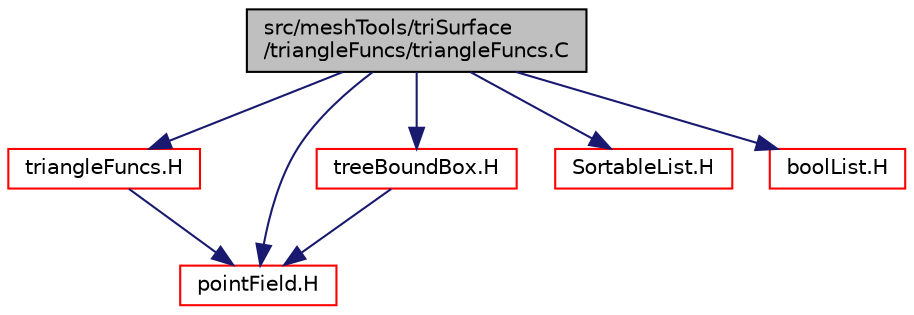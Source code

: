 digraph "src/meshTools/triSurface/triangleFuncs/triangleFuncs.C"
{
  bgcolor="transparent";
  edge [fontname="Helvetica",fontsize="10",labelfontname="Helvetica",labelfontsize="10"];
  node [fontname="Helvetica",fontsize="10",shape=record];
  Node0 [label="src/meshTools/triSurface\l/triangleFuncs/triangleFuncs.C",height=0.2,width=0.4,color="black", fillcolor="grey75", style="filled", fontcolor="black"];
  Node0 -> Node1 [color="midnightblue",fontsize="10",style="solid",fontname="Helvetica"];
  Node1 [label="triangleFuncs.H",height=0.2,width=0.4,color="red",URL="$a08924.html"];
  Node1 -> Node59 [color="midnightblue",fontsize="10",style="solid",fontname="Helvetica"];
  Node59 [label="pointField.H",height=0.2,width=0.4,color="red",URL="$a12830.html"];
  Node0 -> Node59 [color="midnightblue",fontsize="10",style="solid",fontname="Helvetica"];
  Node0 -> Node124 [color="midnightblue",fontsize="10",style="solid",fontname="Helvetica"];
  Node124 [label="treeBoundBox.H",height=0.2,width=0.4,color="red",URL="$a12896.html"];
  Node124 -> Node59 [color="midnightblue",fontsize="10",style="solid",fontname="Helvetica"];
  Node0 -> Node165 [color="midnightblue",fontsize="10",style="solid",fontname="Helvetica"];
  Node165 [label="SortableList.H",height=0.2,width=0.4,color="red",URL="$a09440.html"];
  Node0 -> Node166 [color="midnightblue",fontsize="10",style="solid",fontname="Helvetica"];
  Node166 [label="boolList.H",height=0.2,width=0.4,color="red",URL="$a12920.html"];
}
